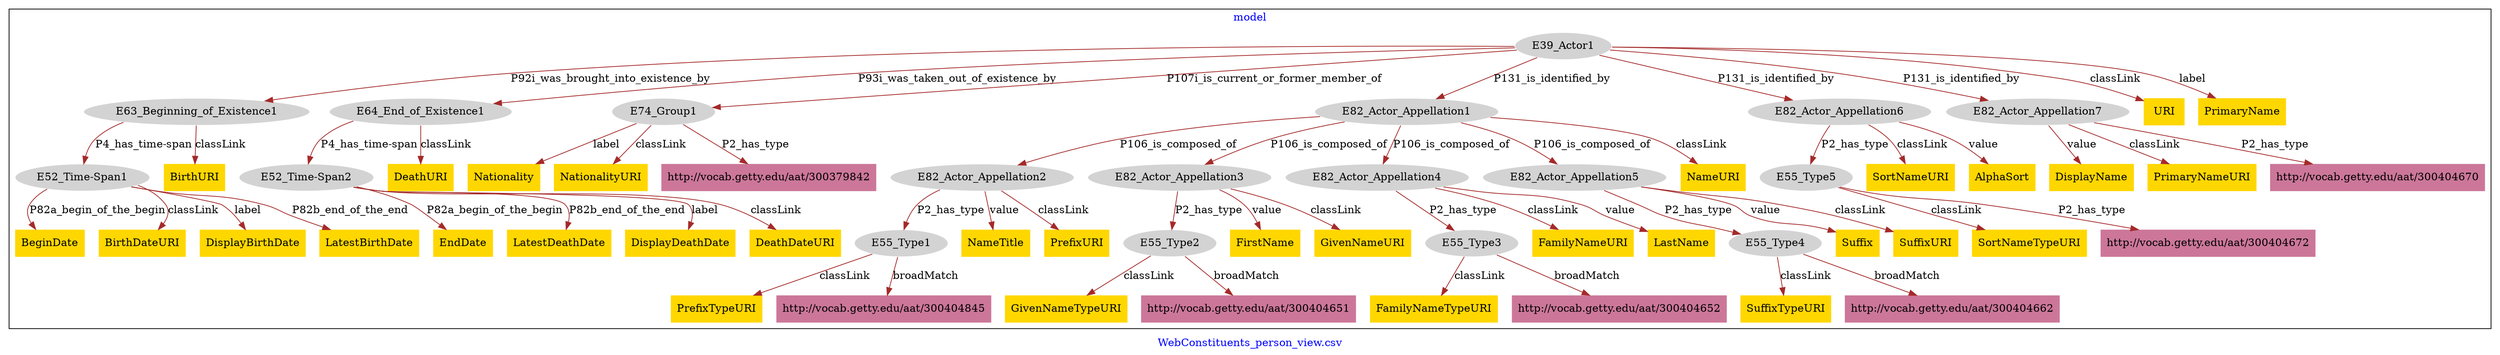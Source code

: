 digraph n0 {
fontcolor="blue"
remincross="true"
label="WebConstituents_person_view.csv"
subgraph cluster {
label="model"
n2[style="filled",color="white",fillcolor="lightgray",label="E39_Actor1"];
n3[style="filled",color="white",fillcolor="lightgray",label="E63_Beginning_of_Existence1"];
n4[style="filled",color="white",fillcolor="lightgray",label="E64_End_of_Existence1"];
n5[style="filled",color="white",fillcolor="lightgray",label="E74_Group1"];
n6[style="filled",color="white",fillcolor="lightgray",label="E82_Actor_Appellation1"];
n7[style="filled",color="white",fillcolor="lightgray",label="E82_Actor_Appellation6"];
n8[style="filled",color="white",fillcolor="lightgray",label="E82_Actor_Appellation7"];
n9[style="filled",color="white",fillcolor="lightgray",label="E52_Time-Span1"];
n10[style="filled",color="white",fillcolor="lightgray",label="E52_Time-Span2"];
n11[style="filled",color="white",fillcolor="lightgray",label="E82_Actor_Appellation2"];
n12[style="filled",color="white",fillcolor="lightgray",label="E82_Actor_Appellation3"];
n13[style="filled",color="white",fillcolor="lightgray",label="E82_Actor_Appellation4"];
n14[style="filled",color="white",fillcolor="lightgray",label="E82_Actor_Appellation5"];
n15[style="filled",color="white",fillcolor="lightgray",label="E55_Type1"];
n16[style="filled",color="white",fillcolor="lightgray",label="E55_Type2"];
n17[style="filled",color="white",fillcolor="lightgray",label="E55_Type3"];
n18[style="filled",color="white",fillcolor="lightgray",label="E55_Type4"];
n19[style="filled",color="white",fillcolor="lightgray",label="E55_Type5"];
n20[shape="plaintext",style="filled",fillcolor="gold",label="BeginDate"];
n21[shape="plaintext",style="filled",fillcolor="gold",label="EndDate"];
n22[shape="plaintext",style="filled",fillcolor="gold",label="Nationality"];
n23[shape="plaintext",style="filled",fillcolor="gold",label="Suffix"];
n24[shape="plaintext",style="filled",fillcolor="gold",label="NameTitle"];
n25[shape="plaintext",style="filled",fillcolor="gold",label="FamilyNameURI"];
n26[shape="plaintext",style="filled",fillcolor="gold",label="URI"];
n27[shape="plaintext",style="filled",fillcolor="gold",label="LastName"];
n28[shape="plaintext",style="filled",fillcolor="gold",label="FirstName"];
n29[shape="plaintext",style="filled",fillcolor="gold",label="DisplayName"];
n30[shape="plaintext",style="filled",fillcolor="gold",label="NationalityURI"];
n31[shape="plaintext",style="filled",fillcolor="gold",label="PrefixTypeURI"];
n32[shape="plaintext",style="filled",fillcolor="gold",label="PrimaryNameURI"];
n33[shape="plaintext",style="filled",fillcolor="gold",label="GivenNameURI"];
n34[shape="plaintext",style="filled",fillcolor="gold",label="SortNameTypeURI"];
n35[shape="plaintext",style="filled",fillcolor="gold",label="BirthURI"];
n36[shape="plaintext",style="filled",fillcolor="gold",label="LatestDeathDate"];
n37[shape="plaintext",style="filled",fillcolor="gold",label="DeathURI"];
n38[shape="plaintext",style="filled",fillcolor="gold",label="PrimaryName"];
n39[shape="plaintext",style="filled",fillcolor="gold",label="GivenNameTypeURI"];
n40[shape="plaintext",style="filled",fillcolor="gold",label="PrefixURI"];
n41[shape="plaintext",style="filled",fillcolor="gold",label="BirthDateURI"];
n42[shape="plaintext",style="filled",fillcolor="gold",label="DisplayDeathDate"];
n43[shape="plaintext",style="filled",fillcolor="gold",label="DisplayBirthDate"];
n44[shape="plaintext",style="filled",fillcolor="gold",label="SuffixURI"];
n45[shape="plaintext",style="filled",fillcolor="gold",label="SortNameURI"];
n46[shape="plaintext",style="filled",fillcolor="gold",label="LatestBirthDate"];
n47[shape="plaintext",style="filled",fillcolor="gold",label="AlphaSort"];
n48[shape="plaintext",style="filled",fillcolor="gold",label="NameURI"];
n49[shape="plaintext",style="filled",fillcolor="gold",label="DeathDateURI"];
n50[shape="plaintext",style="filled",fillcolor="gold",label="FamilyNameTypeURI"];
n51[shape="plaintext",style="filled",fillcolor="gold",label="SuffixTypeURI"];
n52[shape="plaintext",style="filled",fillcolor="#CC7799",label="http://vocab.getty.edu/aat/300379842"];
n53[shape="plaintext",style="filled",fillcolor="#CC7799",label="http://vocab.getty.edu/aat/300404652"];
n54[shape="plaintext",style="filled",fillcolor="#CC7799",label="http://vocab.getty.edu/aat/300404845"];
n55[shape="plaintext",style="filled",fillcolor="#CC7799",label="http://vocab.getty.edu/aat/300404670"];
n56[shape="plaintext",style="filled",fillcolor="#CC7799",label="http://vocab.getty.edu/aat/300404651"];
n57[shape="plaintext",style="filled",fillcolor="#CC7799",label="http://vocab.getty.edu/aat/300404672"];
n58[shape="plaintext",style="filled",fillcolor="#CC7799",label="http://vocab.getty.edu/aat/300404662"];
}
n2 -> n3[color="brown",fontcolor="black",label="P92i_was_brought_into_existence_by"]
n2 -> n4[color="brown",fontcolor="black",label="P93i_was_taken_out_of_existence_by"]
n2 -> n5[color="brown",fontcolor="black",label="P107i_is_current_or_former_member_of"]
n2 -> n6[color="brown",fontcolor="black",label="P131_is_identified_by"]
n2 -> n7[color="brown",fontcolor="black",label="P131_is_identified_by"]
n2 -> n8[color="brown",fontcolor="black",label="P131_is_identified_by"]
n3 -> n9[color="brown",fontcolor="black",label="P4_has_time-span"]
n4 -> n10[color="brown",fontcolor="black",label="P4_has_time-span"]
n6 -> n11[color="brown",fontcolor="black",label="P106_is_composed_of"]
n6 -> n12[color="brown",fontcolor="black",label="P106_is_composed_of"]
n6 -> n13[color="brown",fontcolor="black",label="P106_is_composed_of"]
n6 -> n14[color="brown",fontcolor="black",label="P106_is_composed_of"]
n11 -> n15[color="brown",fontcolor="black",label="P2_has_type"]
n12 -> n16[color="brown",fontcolor="black",label="P2_has_type"]
n13 -> n17[color="brown",fontcolor="black",label="P2_has_type"]
n14 -> n18[color="brown",fontcolor="black",label="P2_has_type"]
n7 -> n19[color="brown",fontcolor="black",label="P2_has_type"]
n9 -> n20[color="brown",fontcolor="black",label="P82a_begin_of_the_begin"]
n10 -> n21[color="brown",fontcolor="black",label="P82a_begin_of_the_begin"]
n5 -> n22[color="brown",fontcolor="black",label="label"]
n14 -> n23[color="brown",fontcolor="black",label="value"]
n11 -> n24[color="brown",fontcolor="black",label="value"]
n13 -> n25[color="brown",fontcolor="black",label="classLink"]
n2 -> n26[color="brown",fontcolor="black",label="classLink"]
n13 -> n27[color="brown",fontcolor="black",label="value"]
n12 -> n28[color="brown",fontcolor="black",label="value"]
n8 -> n29[color="brown",fontcolor="black",label="value"]
n5 -> n30[color="brown",fontcolor="black",label="classLink"]
n15 -> n31[color="brown",fontcolor="black",label="classLink"]
n8 -> n32[color="brown",fontcolor="black",label="classLink"]
n12 -> n33[color="brown",fontcolor="black",label="classLink"]
n19 -> n34[color="brown",fontcolor="black",label="classLink"]
n3 -> n35[color="brown",fontcolor="black",label="classLink"]
n10 -> n36[color="brown",fontcolor="black",label="P82b_end_of_the_end"]
n4 -> n37[color="brown",fontcolor="black",label="classLink"]
n2 -> n38[color="brown",fontcolor="black",label="label"]
n16 -> n39[color="brown",fontcolor="black",label="classLink"]
n11 -> n40[color="brown",fontcolor="black",label="classLink"]
n9 -> n41[color="brown",fontcolor="black",label="classLink"]
n10 -> n42[color="brown",fontcolor="black",label="label"]
n9 -> n43[color="brown",fontcolor="black",label="label"]
n14 -> n44[color="brown",fontcolor="black",label="classLink"]
n7 -> n45[color="brown",fontcolor="black",label="classLink"]
n9 -> n46[color="brown",fontcolor="black",label="P82b_end_of_the_end"]
n7 -> n47[color="brown",fontcolor="black",label="value"]
n6 -> n48[color="brown",fontcolor="black",label="classLink"]
n10 -> n49[color="brown",fontcolor="black",label="classLink"]
n17 -> n50[color="brown",fontcolor="black",label="classLink"]
n18 -> n51[color="brown",fontcolor="black",label="classLink"]
n5 -> n52[color="brown",fontcolor="black",label="P2_has_type"]
n17 -> n53[color="brown",fontcolor="black",label="broadMatch"]
n15 -> n54[color="brown",fontcolor="black",label="broadMatch"]
n8 -> n55[color="brown",fontcolor="black",label="P2_has_type"]
n16 -> n56[color="brown",fontcolor="black",label="broadMatch"]
n19 -> n57[color="brown",fontcolor="black",label="P2_has_type"]
n18 -> n58[color="brown",fontcolor="black",label="broadMatch"]
}
